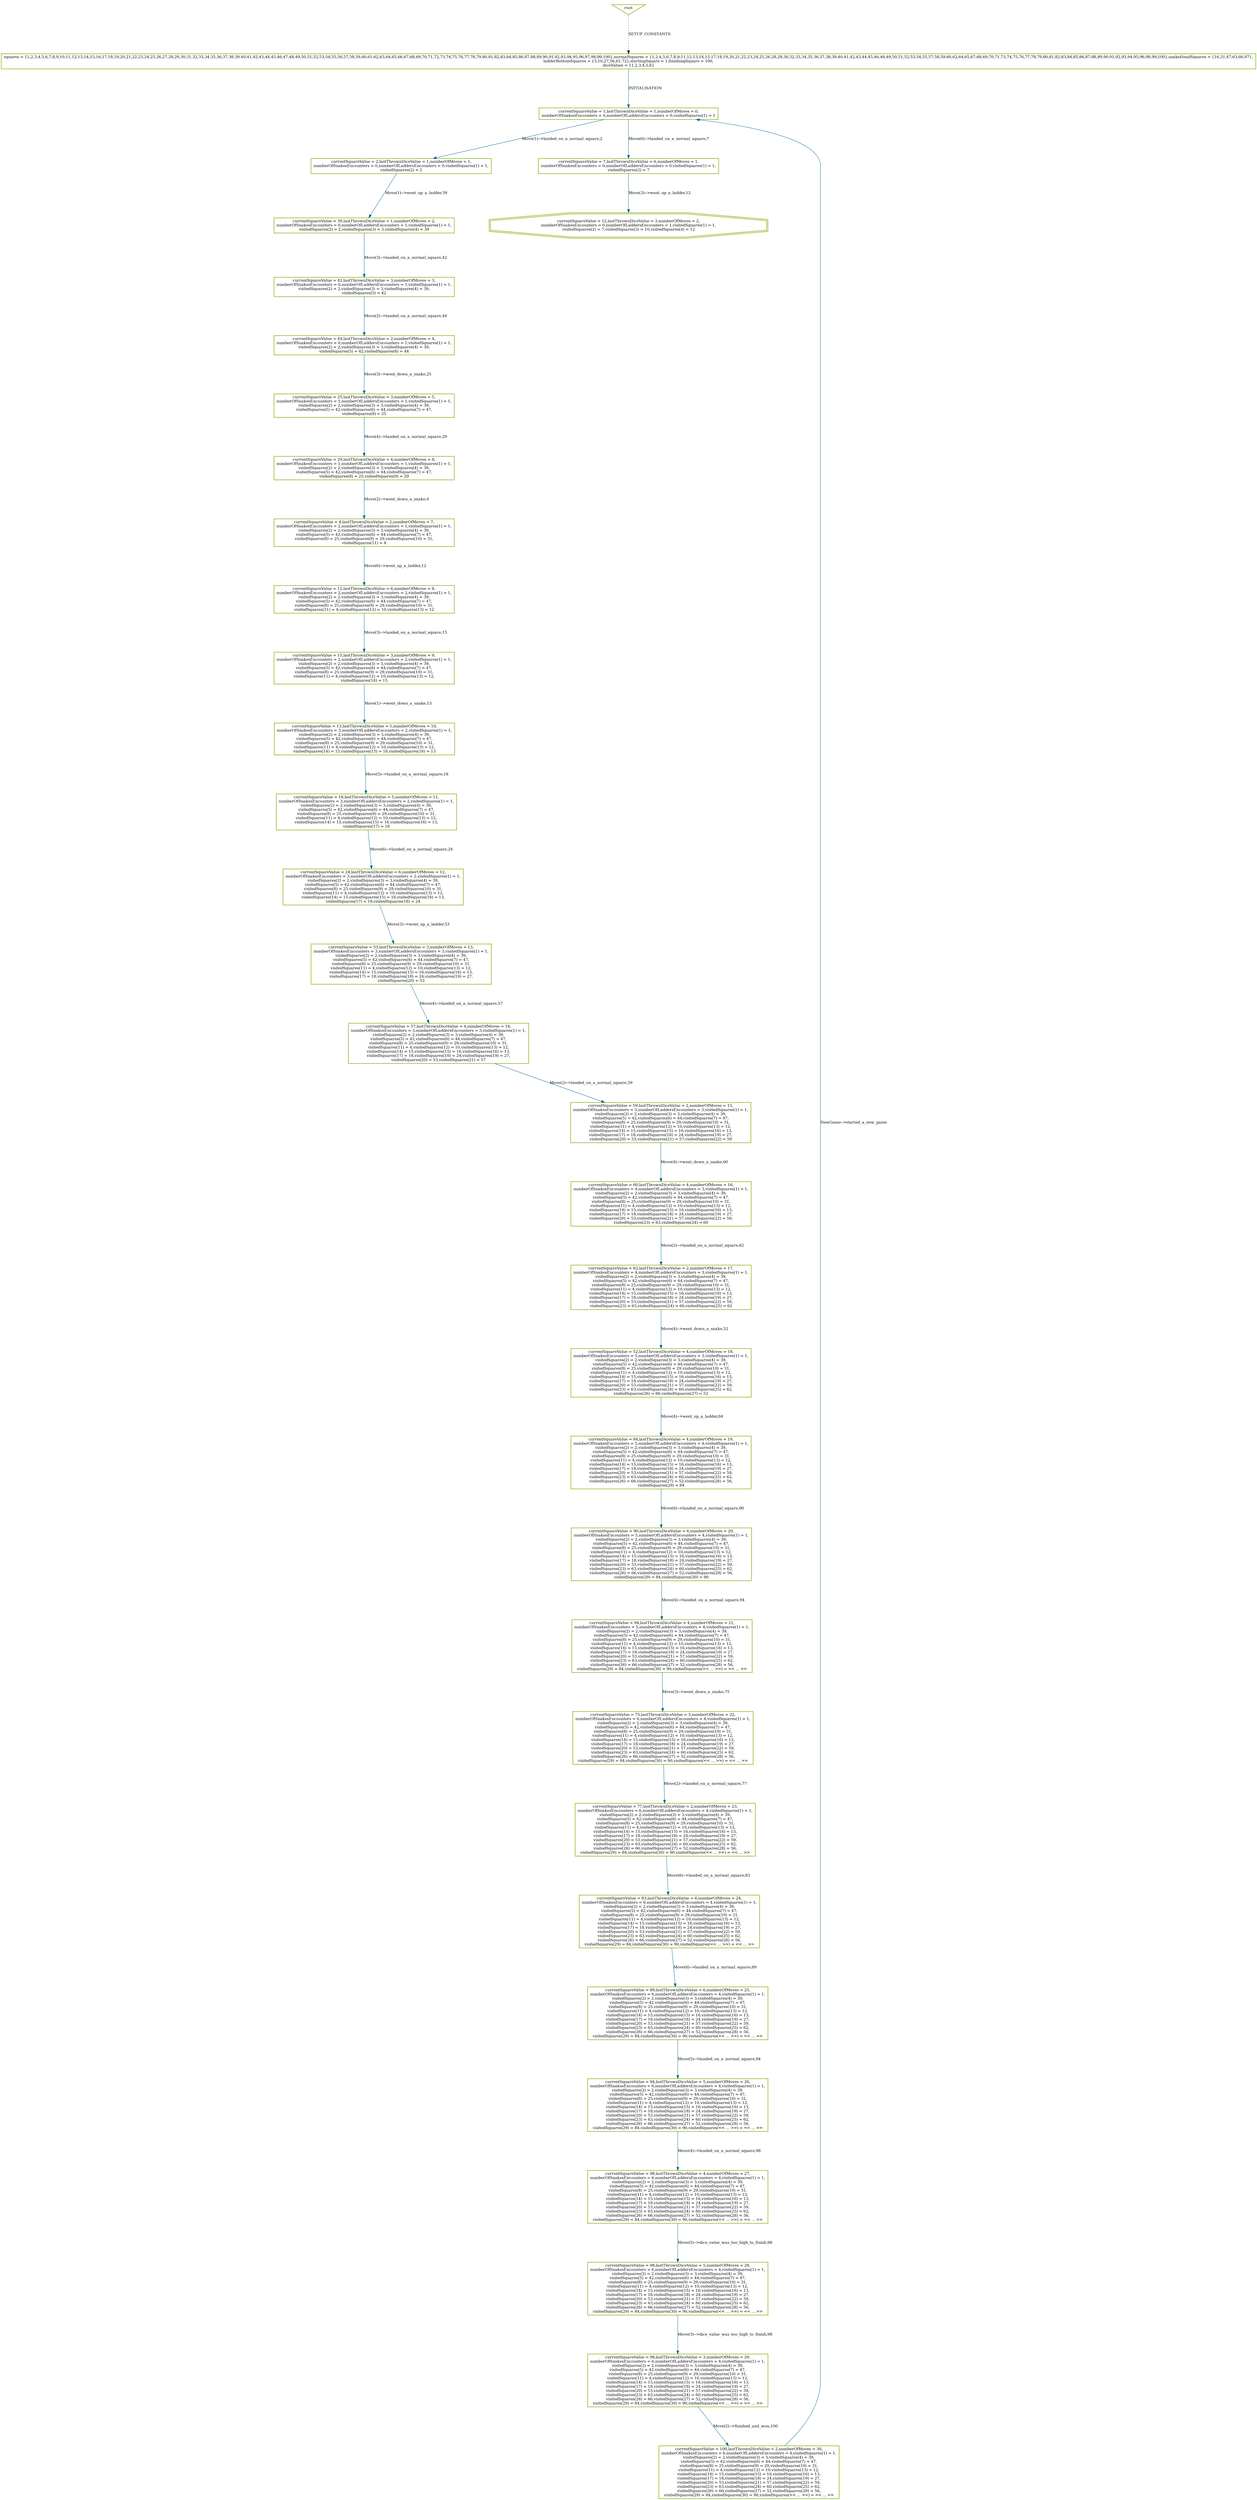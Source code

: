 digraph history {
graph [nodesep=1.5, ranksep=1.5];
root [shape=invtriangle, color="#99BF38", fontsize=12, penwidth=2, label="root"];

0 [shape=box, color="#99BF38", fontsize=12, penwidth=2, label="squares = \{1,2,3,4,5,6,7,8,9,10,11,12,13,14,15,16,17,18,19,20,21,22,23,24,25,26,27,28,29,30,31,32,33,34,35,36,37,38,39,40,41,42,43,44,45,46,47,48,49,50,51,52,53,54,55,56,57,58,59,60,61,62,63,64,65,66,67,68,69,70,71,72,73,74,75,76,77,78,79,80,81,82,83,84,85,86,87,88,89,90,91,92,93,94,95,96,97,98,99,100\},normalSquares = \{1,2,4,5,6,7,8,9,11,12,13,14,15,17,18,19,20,21,22,23,24,25,26,28,29,30,32,33,34,35,36,37,38,39,40,41,42,43,44,45,46,48,49,50,51,52,53,54,55,57,58,59,60,62,64,65,67,68,69,70,71,73,74,75,76,77,78,79,80,81,82,83,84,85,86,87,88,89,90,91,92,93,94,95,96,98,99,100\},snakeHeadSquares = \{16,31,47,63,66,97\},\nladderBottomSquares = \{3,10,27,56,61,72\},startingSquare = 1,finishingSquare = 100,\ndiceValues = \{1,2,3,4,5,6\}"];

1 [shape=box, color="#99BF38", fontsize=12, penwidth=2, label="currentSquareValue = 1,lastThrownDiceValue = 1,numberOfMoves = 0,\nnumberOfSnakesEncounters = 0,numberOfLaddersEncounters = 0,visitedSquares(1) = 1"];

1 [shape=box, color="#99BF38", fontsize=12, penwidth=2, label="currentSquareValue = 1,lastThrownDiceValue = 1,numberOfMoves = 0,\nnumberOfSnakesEncounters = 0,numberOfLaddersEncounters = 0,visitedSquares(1) = 1"];

1 [shape=box, color="#99BF38", fontsize=12, penwidth=2, label="currentSquareValue = 1,lastThrownDiceValue = 1,numberOfMoves = 0,\nnumberOfSnakesEncounters = 0,numberOfLaddersEncounters = 0,visitedSquares(1) = 1"];

2 [shape=box, color="#99BF38", fontsize=12, penwidth=2, label="currentSquareValue = 2,lastThrownDiceValue = 1,numberOfMoves = 1,\nnumberOfSnakesEncounters = 0,numberOfLaddersEncounters = 0,visitedSquares(1) = 1,\nvisitedSquares(2) = 2"];

2 [shape=box, color="#99BF38", fontsize=12, penwidth=2, label="currentSquareValue = 2,lastThrownDiceValue = 1,numberOfMoves = 1,\nnumberOfSnakesEncounters = 0,numberOfLaddersEncounters = 0,visitedSquares(1) = 1,\nvisitedSquares(2) = 2"];

2 [shape=box, color="#99BF38", fontsize=12, penwidth=2, label="currentSquareValue = 2,lastThrownDiceValue = 1,numberOfMoves = 1,\nnumberOfSnakesEncounters = 0,numberOfLaddersEncounters = 0,visitedSquares(1) = 1,\nvisitedSquares(2) = 2"];

8 [shape=box, color="#99BF38", fontsize=12, penwidth=2, label="currentSquareValue = 39,lastThrownDiceValue = 1,numberOfMoves = 2,\nnumberOfSnakesEncounters = 0,numberOfLaddersEncounters = 1,visitedSquares(1) = 1,\nvisitedSquares(2) = 2,visitedSquares(3) = 3,visitedSquares(4) = 39"];

8 [shape=box, color="#99BF38", fontsize=12, penwidth=2, label="currentSquareValue = 39,lastThrownDiceValue = 1,numberOfMoves = 2,\nnumberOfSnakesEncounters = 0,numberOfLaddersEncounters = 1,visitedSquares(1) = 1,\nvisitedSquares(2) = 2,visitedSquares(3) = 3,visitedSquares(4) = 39"];

8 [shape=box, color="#99BF38", fontsize=12, penwidth=2, label="currentSquareValue = 39,lastThrownDiceValue = 1,numberOfMoves = 2,\nnumberOfSnakesEncounters = 0,numberOfLaddersEncounters = 1,visitedSquares(1) = 1,\nvisitedSquares(2) = 2,visitedSquares(3) = 3,visitedSquares(4) = 39"];

16 [shape=box, color="#99BF38", fontsize=12, penwidth=2, label="currentSquareValue = 42,lastThrownDiceValue = 3,numberOfMoves = 3,\nnumberOfSnakesEncounters = 0,numberOfLaddersEncounters = 1,visitedSquares(1) = 1,\nvisitedSquares(2) = 2,visitedSquares(3) = 3,visitedSquares(4) = 39,\nvisitedSquares(5) = 42"];

21 [shape=box, color="#99BF38", fontsize=12, penwidth=2, label="currentSquareValue = 44,lastThrownDiceValue = 2,numberOfMoves = 4,\nnumberOfSnakesEncounters = 0,numberOfLaddersEncounters = 1,visitedSquares(1) = 1,\nvisitedSquares(2) = 2,visitedSquares(3) = 3,visitedSquares(4) = 39,\nvisitedSquares(5) = 42,visitedSquares(6) = 44"];

21 [shape=box, color="#99BF38", fontsize=12, penwidth=2, label="currentSquareValue = 44,lastThrownDiceValue = 2,numberOfMoves = 4,\nnumberOfSnakesEncounters = 0,numberOfLaddersEncounters = 1,visitedSquares(1) = 1,\nvisitedSquares(2) = 2,visitedSquares(3) = 3,visitedSquares(4) = 39,\nvisitedSquares(5) = 42,visitedSquares(6) = 44"];

21 [shape=box, color="#99BF38", fontsize=12, penwidth=2, label="currentSquareValue = 44,lastThrownDiceValue = 2,numberOfMoves = 4,\nnumberOfSnakesEncounters = 0,numberOfLaddersEncounters = 1,visitedSquares(1) = 1,\nvisitedSquares(2) = 2,visitedSquares(3) = 3,visitedSquares(4) = 39,\nvisitedSquares(5) = 42,visitedSquares(6) = 44"];

28 [shape=box, color="#99BF38", fontsize=12, penwidth=2, label="currentSquareValue = 25,lastThrownDiceValue = 3,numberOfMoves = 5,\nnumberOfSnakesEncounters = 1,numberOfLaddersEncounters = 1,visitedSquares(1) = 1,\nvisitedSquares(2) = 2,visitedSquares(3) = 3,visitedSquares(4) = 39,\nvisitedSquares(5) = 42,visitedSquares(6) = 44,visitedSquares(7) = 47,\nvisitedSquares(8) = 25"];

28 [shape=box, color="#99BF38", fontsize=12, penwidth=2, label="currentSquareValue = 25,lastThrownDiceValue = 3,numberOfMoves = 5,\nnumberOfSnakesEncounters = 1,numberOfLaddersEncounters = 1,visitedSquares(1) = 1,\nvisitedSquares(2) = 2,visitedSquares(3) = 3,visitedSquares(4) = 39,\nvisitedSquares(5) = 42,visitedSquares(6) = 44,visitedSquares(7) = 47,\nvisitedSquares(8) = 25"];

28 [shape=box, color="#99BF38", fontsize=12, penwidth=2, label="currentSquareValue = 25,lastThrownDiceValue = 3,numberOfMoves = 5,\nnumberOfSnakesEncounters = 1,numberOfLaddersEncounters = 1,visitedSquares(1) = 1,\nvisitedSquares(2) = 2,visitedSquares(3) = 3,visitedSquares(4) = 39,\nvisitedSquares(5) = 42,visitedSquares(6) = 44,visitedSquares(7) = 47,\nvisitedSquares(8) = 25"];

35 [shape=box, color="#99BF38", fontsize=12, penwidth=2, label="currentSquareValue = 29,lastThrownDiceValue = 4,numberOfMoves = 6,\nnumberOfSnakesEncounters = 1,numberOfLaddersEncounters = 1,visitedSquares(1) = 1,\nvisitedSquares(2) = 2,visitedSquares(3) = 3,visitedSquares(4) = 39,\nvisitedSquares(5) = 42,visitedSquares(6) = 44,visitedSquares(7) = 47,\nvisitedSquares(8) = 25,visitedSquares(9) = 29"];

35 [shape=box, color="#99BF38", fontsize=12, penwidth=2, label="currentSquareValue = 29,lastThrownDiceValue = 4,numberOfMoves = 6,\nnumberOfSnakesEncounters = 1,numberOfLaddersEncounters = 1,visitedSquares(1) = 1,\nvisitedSquares(2) = 2,visitedSquares(3) = 3,visitedSquares(4) = 39,\nvisitedSquares(5) = 42,visitedSquares(6) = 44,visitedSquares(7) = 47,\nvisitedSquares(8) = 25,visitedSquares(9) = 29"];

35 [shape=box, color="#99BF38", fontsize=12, penwidth=2, label="currentSquareValue = 29,lastThrownDiceValue = 4,numberOfMoves = 6,\nnumberOfSnakesEncounters = 1,numberOfLaddersEncounters = 1,visitedSquares(1) = 1,\nvisitedSquares(2) = 2,visitedSquares(3) = 3,visitedSquares(4) = 39,\nvisitedSquares(5) = 42,visitedSquares(6) = 44,visitedSquares(7) = 47,\nvisitedSquares(8) = 25,visitedSquares(9) = 29"];

39 [shape=box, color="#99BF38", fontsize=12, penwidth=2, label="currentSquareValue = 4,lastThrownDiceValue = 2,numberOfMoves = 7,\nnumberOfSnakesEncounters = 2,numberOfLaddersEncounters = 1,visitedSquares(1) = 1,\nvisitedSquares(2) = 2,visitedSquares(3) = 3,visitedSquares(4) = 39,\nvisitedSquares(5) = 42,visitedSquares(6) = 44,visitedSquares(7) = 47,\nvisitedSquares(8) = 25,visitedSquares(9) = 29,visitedSquares(10) = 31,\nvisitedSquares(11) = 4"];

39 [shape=box, color="#99BF38", fontsize=12, penwidth=2, label="currentSquareValue = 4,lastThrownDiceValue = 2,numberOfMoves = 7,\nnumberOfSnakesEncounters = 2,numberOfLaddersEncounters = 1,visitedSquares(1) = 1,\nvisitedSquares(2) = 2,visitedSquares(3) = 3,visitedSquares(4) = 39,\nvisitedSquares(5) = 42,visitedSquares(6) = 44,visitedSquares(7) = 47,\nvisitedSquares(8) = 25,visitedSquares(9) = 29,visitedSquares(10) = 31,\nvisitedSquares(11) = 4"];

49 [shape=box, color="#99BF38", fontsize=12, penwidth=2, label="currentSquareValue = 12,lastThrownDiceValue = 6,numberOfMoves = 8,\nnumberOfSnakesEncounters = 2,numberOfLaddersEncounters = 2,visitedSquares(1) = 1,\nvisitedSquares(2) = 2,visitedSquares(3) = 3,visitedSquares(4) = 39,\nvisitedSquares(5) = 42,visitedSquares(6) = 44,visitedSquares(7) = 47,\nvisitedSquares(8) = 25,visitedSquares(9) = 29,visitedSquares(10) = 31,\nvisitedSquares(11) = 4,visitedSquares(12) = 10,visitedSquares(13) = 12"];

49 [shape=box, color="#99BF38", fontsize=12, penwidth=2, label="currentSquareValue = 12,lastThrownDiceValue = 6,numberOfMoves = 8,\nnumberOfSnakesEncounters = 2,numberOfLaddersEncounters = 2,visitedSquares(1) = 1,\nvisitedSquares(2) = 2,visitedSquares(3) = 3,visitedSquares(4) = 39,\nvisitedSquares(5) = 42,visitedSquares(6) = 44,visitedSquares(7) = 47,\nvisitedSquares(8) = 25,visitedSquares(9) = 29,visitedSquares(10) = 31,\nvisitedSquares(11) = 4,visitedSquares(12) = 10,visitedSquares(13) = 12"];

49 [shape=box, color="#99BF38", fontsize=12, penwidth=2, label="currentSquareValue = 12,lastThrownDiceValue = 6,numberOfMoves = 8,\nnumberOfSnakesEncounters = 2,numberOfLaddersEncounters = 2,visitedSquares(1) = 1,\nvisitedSquares(2) = 2,visitedSquares(3) = 3,visitedSquares(4) = 39,\nvisitedSquares(5) = 42,visitedSquares(6) = 44,visitedSquares(7) = 47,\nvisitedSquares(8) = 25,visitedSquares(9) = 29,visitedSquares(10) = 31,\nvisitedSquares(11) = 4,visitedSquares(12) = 10,visitedSquares(13) = 12"];

52 [shape=box, color="#99BF38", fontsize=12, penwidth=2, label="currentSquareValue = 15,lastThrownDiceValue = 3,numberOfMoves = 9,\nnumberOfSnakesEncounters = 2,numberOfLaddersEncounters = 2,visitedSquares(1) = 1,\nvisitedSquares(2) = 2,visitedSquares(3) = 3,visitedSquares(4) = 39,\nvisitedSquares(5) = 42,visitedSquares(6) = 44,visitedSquares(7) = 47,\nvisitedSquares(8) = 25,visitedSquares(9) = 29,visitedSquares(10) = 31,\nvisitedSquares(11) = 4,visitedSquares(12) = 10,visitedSquares(13) = 12,\nvisitedSquares(14) = 15"];

52 [shape=box, color="#99BF38", fontsize=12, penwidth=2, label="currentSquareValue = 15,lastThrownDiceValue = 3,numberOfMoves = 9,\nnumberOfSnakesEncounters = 2,numberOfLaddersEncounters = 2,visitedSquares(1) = 1,\nvisitedSquares(2) = 2,visitedSquares(3) = 3,visitedSquares(4) = 39,\nvisitedSquares(5) = 42,visitedSquares(6) = 44,visitedSquares(7) = 47,\nvisitedSquares(8) = 25,visitedSquares(9) = 29,visitedSquares(10) = 31,\nvisitedSquares(11) = 4,visitedSquares(12) = 10,visitedSquares(13) = 12,\nvisitedSquares(14) = 15"];

52 [shape=box, color="#99BF38", fontsize=12, penwidth=2, label="currentSquareValue = 15,lastThrownDiceValue = 3,numberOfMoves = 9,\nnumberOfSnakesEncounters = 2,numberOfLaddersEncounters = 2,visitedSquares(1) = 1,\nvisitedSquares(2) = 2,visitedSquares(3) = 3,visitedSquares(4) = 39,\nvisitedSquares(5) = 42,visitedSquares(6) = 44,visitedSquares(7) = 47,\nvisitedSquares(8) = 25,visitedSquares(9) = 29,visitedSquares(10) = 31,\nvisitedSquares(11) = 4,visitedSquares(12) = 10,visitedSquares(13) = 12,\nvisitedSquares(14) = 15"];

56 [shape=box, color="#99BF38", fontsize=12, penwidth=2, label="currentSquareValue = 13,lastThrownDiceValue = 1,numberOfMoves = 10,\nnumberOfSnakesEncounters = 3,numberOfLaddersEncounters = 2,visitedSquares(1) = 1,\nvisitedSquares(2) = 2,visitedSquares(3) = 3,visitedSquares(4) = 39,\nvisitedSquares(5) = 42,visitedSquares(6) = 44,visitedSquares(7) = 47,\nvisitedSquares(8) = 25,visitedSquares(9) = 29,visitedSquares(10) = 31,\nvisitedSquares(11) = 4,visitedSquares(12) = 10,visitedSquares(13) = 12,\nvisitedSquares(14) = 15,visitedSquares(15) = 16,visitedSquares(16) = 13"];

56 [shape=box, color="#99BF38", fontsize=12, penwidth=2, label="currentSquareValue = 13,lastThrownDiceValue = 1,numberOfMoves = 10,\nnumberOfSnakesEncounters = 3,numberOfLaddersEncounters = 2,visitedSquares(1) = 1,\nvisitedSquares(2) = 2,visitedSquares(3) = 3,visitedSquares(4) = 39,\nvisitedSquares(5) = 42,visitedSquares(6) = 44,visitedSquares(7) = 47,\nvisitedSquares(8) = 25,visitedSquares(9) = 29,visitedSquares(10) = 31,\nvisitedSquares(11) = 4,visitedSquares(12) = 10,visitedSquares(13) = 12,\nvisitedSquares(14) = 15,visitedSquares(15) = 16,visitedSquares(16) = 13"];

56 [shape=box, color="#99BF38", fontsize=12, penwidth=2, label="currentSquareValue = 13,lastThrownDiceValue = 1,numberOfMoves = 10,\nnumberOfSnakesEncounters = 3,numberOfLaddersEncounters = 2,visitedSquares(1) = 1,\nvisitedSquares(2) = 2,visitedSquares(3) = 3,visitedSquares(4) = 39,\nvisitedSquares(5) = 42,visitedSquares(6) = 44,visitedSquares(7) = 47,\nvisitedSquares(8) = 25,visitedSquares(9) = 29,visitedSquares(10) = 31,\nvisitedSquares(11) = 4,visitedSquares(12) = 10,visitedSquares(13) = 12,\nvisitedSquares(14) = 15,visitedSquares(15) = 16,visitedSquares(16) = 13"];

66 [shape=box, color="#99BF38", fontsize=12, penwidth=2, label="currentSquareValue = 18,lastThrownDiceValue = 5,numberOfMoves = 11,\nnumberOfSnakesEncounters = 3,numberOfLaddersEncounters = 2,visitedSquares(1) = 1,\nvisitedSquares(2) = 2,visitedSquares(3) = 3,visitedSquares(4) = 39,\nvisitedSquares(5) = 42,visitedSquares(6) = 44,visitedSquares(7) = 47,\nvisitedSquares(8) = 25,visitedSquares(9) = 29,visitedSquares(10) = 31,\nvisitedSquares(11) = 4,visitedSquares(12) = 10,visitedSquares(13) = 12,\nvisitedSquares(14) = 15,visitedSquares(15) = 16,visitedSquares(16) = 13,\nvisitedSquares(17) = 18"];

73 [shape=box, color="#99BF38", fontsize=12, penwidth=2, label="currentSquareValue = 24,lastThrownDiceValue = 6,numberOfMoves = 12,\nnumberOfSnakesEncounters = 3,numberOfLaddersEncounters = 2,visitedSquares(1) = 1,\nvisitedSquares(2) = 2,visitedSquares(3) = 3,visitedSquares(4) = 39,\nvisitedSquares(5) = 42,visitedSquares(6) = 44,visitedSquares(7) = 47,\nvisitedSquares(8) = 25,visitedSquares(9) = 29,visitedSquares(10) = 31,\nvisitedSquares(11) = 4,visitedSquares(12) = 10,visitedSquares(13) = 12,\nvisitedSquares(14) = 15,visitedSquares(15) = 16,visitedSquares(16) = 13,\nvisitedSquares(17) = 18,visitedSquares(18) = 24"];

76 [shape=box, color="#99BF38", fontsize=12, penwidth=2, label="currentSquareValue = 53,lastThrownDiceValue = 3,numberOfMoves = 13,\nnumberOfSnakesEncounters = 3,numberOfLaddersEncounters = 3,visitedSquares(1) = 1,\nvisitedSquares(2) = 2,visitedSquares(3) = 3,visitedSquares(4) = 39,\nvisitedSquares(5) = 42,visitedSquares(6) = 44,visitedSquares(7) = 47,\nvisitedSquares(8) = 25,visitedSquares(9) = 29,visitedSquares(10) = 31,\nvisitedSquares(11) = 4,visitedSquares(12) = 10,visitedSquares(13) = 12,\nvisitedSquares(14) = 15,visitedSquares(15) = 16,visitedSquares(16) = 13,\nvisitedSquares(17) = 18,visitedSquares(18) = 24,visitedSquares(19) = 27,\nvisitedSquares(20) = 53"];

76 [shape=box, color="#99BF38", fontsize=12, penwidth=2, label="currentSquareValue = 53,lastThrownDiceValue = 3,numberOfMoves = 13,\nnumberOfSnakesEncounters = 3,numberOfLaddersEncounters = 3,visitedSquares(1) = 1,\nvisitedSquares(2) = 2,visitedSquares(3) = 3,visitedSquares(4) = 39,\nvisitedSquares(5) = 42,visitedSquares(6) = 44,visitedSquares(7) = 47,\nvisitedSquares(8) = 25,visitedSquares(9) = 29,visitedSquares(10) = 31,\nvisitedSquares(11) = 4,visitedSquares(12) = 10,visitedSquares(13) = 12,\nvisitedSquares(14) = 15,visitedSquares(15) = 16,visitedSquares(16) = 13,\nvisitedSquares(17) = 18,visitedSquares(18) = 24,visitedSquares(19) = 27,\nvisitedSquares(20) = 53"];

76 [shape=box, color="#99BF38", fontsize=12, penwidth=2, label="currentSquareValue = 53,lastThrownDiceValue = 3,numberOfMoves = 13,\nnumberOfSnakesEncounters = 3,numberOfLaddersEncounters = 3,visitedSquares(1) = 1,\nvisitedSquares(2) = 2,visitedSquares(3) = 3,visitedSquares(4) = 39,\nvisitedSquares(5) = 42,visitedSquares(6) = 44,visitedSquares(7) = 47,\nvisitedSquares(8) = 25,visitedSquares(9) = 29,visitedSquares(10) = 31,\nvisitedSquares(11) = 4,visitedSquares(12) = 10,visitedSquares(13) = 12,\nvisitedSquares(14) = 15,visitedSquares(15) = 16,visitedSquares(16) = 13,\nvisitedSquares(17) = 18,visitedSquares(18) = 24,visitedSquares(19) = 27,\nvisitedSquares(20) = 53"];

83 [shape=box, color="#99BF38", fontsize=12, penwidth=2, label="currentSquareValue = 57,lastThrownDiceValue = 4,numberOfMoves = 14,\nnumberOfSnakesEncounters = 3,numberOfLaddersEncounters = 3,visitedSquares(1) = 1,\nvisitedSquares(2) = 2,visitedSquares(3) = 3,visitedSquares(4) = 39,\nvisitedSquares(5) = 42,visitedSquares(6) = 44,visitedSquares(7) = 47,\nvisitedSquares(8) = 25,visitedSquares(9) = 29,visitedSquares(10) = 31,\nvisitedSquares(11) = 4,visitedSquares(12) = 10,visitedSquares(13) = 12,\nvisitedSquares(14) = 15,visitedSquares(15) = 16,visitedSquares(16) = 13,\nvisitedSquares(17) = 18,visitedSquares(18) = 24,visitedSquares(19) = 27,\nvisitedSquares(20) = 53,visitedSquares(21) = 57"];

83 [shape=box, color="#99BF38", fontsize=12, penwidth=2, label="currentSquareValue = 57,lastThrownDiceValue = 4,numberOfMoves = 14,\nnumberOfSnakesEncounters = 3,numberOfLaddersEncounters = 3,visitedSquares(1) = 1,\nvisitedSquares(2) = 2,visitedSquares(3) = 3,visitedSquares(4) = 39,\nvisitedSquares(5) = 42,visitedSquares(6) = 44,visitedSquares(7) = 47,\nvisitedSquares(8) = 25,visitedSquares(9) = 29,visitedSquares(10) = 31,\nvisitedSquares(11) = 4,visitedSquares(12) = 10,visitedSquares(13) = 12,\nvisitedSquares(14) = 15,visitedSquares(15) = 16,visitedSquares(16) = 13,\nvisitedSquares(17) = 18,visitedSquares(18) = 24,visitedSquares(19) = 27,\nvisitedSquares(20) = 53,visitedSquares(21) = 57"];

83 [shape=box, color="#99BF38", fontsize=12, penwidth=2, label="currentSquareValue = 57,lastThrownDiceValue = 4,numberOfMoves = 14,\nnumberOfSnakesEncounters = 3,numberOfLaddersEncounters = 3,visitedSquares(1) = 1,\nvisitedSquares(2) = 2,visitedSquares(3) = 3,visitedSquares(4) = 39,\nvisitedSquares(5) = 42,visitedSquares(6) = 44,visitedSquares(7) = 47,\nvisitedSquares(8) = 25,visitedSquares(9) = 29,visitedSquares(10) = 31,\nvisitedSquares(11) = 4,visitedSquares(12) = 10,visitedSquares(13) = 12,\nvisitedSquares(14) = 15,visitedSquares(15) = 16,visitedSquares(16) = 13,\nvisitedSquares(17) = 18,visitedSquares(18) = 24,visitedSquares(19) = 27,\nvisitedSquares(20) = 53,visitedSquares(21) = 57"];

87 [shape=box, color="#99BF38", fontsize=12, penwidth=2, label="currentSquareValue = 59,lastThrownDiceValue = 2,numberOfMoves = 15,\nnumberOfSnakesEncounters = 3,numberOfLaddersEncounters = 3,visitedSquares(1) = 1,\nvisitedSquares(2) = 2,visitedSquares(3) = 3,visitedSquares(4) = 39,\nvisitedSquares(5) = 42,visitedSquares(6) = 44,visitedSquares(7) = 47,\nvisitedSquares(8) = 25,visitedSquares(9) = 29,visitedSquares(10) = 31,\nvisitedSquares(11) = 4,visitedSquares(12) = 10,visitedSquares(13) = 12,\nvisitedSquares(14) = 15,visitedSquares(15) = 16,visitedSquares(16) = 13,\nvisitedSquares(17) = 18,visitedSquares(18) = 24,visitedSquares(19) = 27,\nvisitedSquares(20) = 53,visitedSquares(21) = 57,visitedSquares(22) = 59"];

95 [shape=box, color="#99BF38", fontsize=12, penwidth=2, label="currentSquareValue = 60,lastThrownDiceValue = 4,numberOfMoves = 16,\nnumberOfSnakesEncounters = 4,numberOfLaddersEncounters = 3,visitedSquares(1) = 1,\nvisitedSquares(2) = 2,visitedSquares(3) = 3,visitedSquares(4) = 39,\nvisitedSquares(5) = 42,visitedSquares(6) = 44,visitedSquares(7) = 47,\nvisitedSquares(8) = 25,visitedSquares(9) = 29,visitedSquares(10) = 31,\nvisitedSquares(11) = 4,visitedSquares(12) = 10,visitedSquares(13) = 12,\nvisitedSquares(14) = 15,visitedSquares(15) = 16,visitedSquares(16) = 13,\nvisitedSquares(17) = 18,visitedSquares(18) = 24,visitedSquares(19) = 27,\nvisitedSquares(20) = 53,visitedSquares(21) = 57,visitedSquares(22) = 59,\nvisitedSquares(23) = 63,visitedSquares(24) = 60"];

95 [shape=box, color="#99BF38", fontsize=12, penwidth=2, label="currentSquareValue = 60,lastThrownDiceValue = 4,numberOfMoves = 16,\nnumberOfSnakesEncounters = 4,numberOfLaddersEncounters = 3,visitedSquares(1) = 1,\nvisitedSquares(2) = 2,visitedSquares(3) = 3,visitedSquares(4) = 39,\nvisitedSquares(5) = 42,visitedSquares(6) = 44,visitedSquares(7) = 47,\nvisitedSquares(8) = 25,visitedSquares(9) = 29,visitedSquares(10) = 31,\nvisitedSquares(11) = 4,visitedSquares(12) = 10,visitedSquares(13) = 12,\nvisitedSquares(14) = 15,visitedSquares(15) = 16,visitedSquares(16) = 13,\nvisitedSquares(17) = 18,visitedSquares(18) = 24,visitedSquares(19) = 27,\nvisitedSquares(20) = 53,visitedSquares(21) = 57,visitedSquares(22) = 59,\nvisitedSquares(23) = 63,visitedSquares(24) = 60"];

95 [shape=box, color="#99BF38", fontsize=12, penwidth=2, label="currentSquareValue = 60,lastThrownDiceValue = 4,numberOfMoves = 16,\nnumberOfSnakesEncounters = 4,numberOfLaddersEncounters = 3,visitedSquares(1) = 1,\nvisitedSquares(2) = 2,visitedSquares(3) = 3,visitedSquares(4) = 39,\nvisitedSquares(5) = 42,visitedSquares(6) = 44,visitedSquares(7) = 47,\nvisitedSquares(8) = 25,visitedSquares(9) = 29,visitedSquares(10) = 31,\nvisitedSquares(11) = 4,visitedSquares(12) = 10,visitedSquares(13) = 12,\nvisitedSquares(14) = 15,visitedSquares(15) = 16,visitedSquares(16) = 13,\nvisitedSquares(17) = 18,visitedSquares(18) = 24,visitedSquares(19) = 27,\nvisitedSquares(20) = 53,visitedSquares(21) = 57,visitedSquares(22) = 59,\nvisitedSquares(23) = 63,visitedSquares(24) = 60"];

99 [shape=box, color="#99BF38", fontsize=12, penwidth=2, label="currentSquareValue = 62,lastThrownDiceValue = 2,numberOfMoves = 17,\nnumberOfSnakesEncounters = 4,numberOfLaddersEncounters = 3,visitedSquares(1) = 1,\nvisitedSquares(2) = 2,visitedSquares(3) = 3,visitedSquares(4) = 39,\nvisitedSquares(5) = 42,visitedSquares(6) = 44,visitedSquares(7) = 47,\nvisitedSquares(8) = 25,visitedSquares(9) = 29,visitedSquares(10) = 31,\nvisitedSquares(11) = 4,visitedSquares(12) = 10,visitedSquares(13) = 12,\nvisitedSquares(14) = 15,visitedSquares(15) = 16,visitedSquares(16) = 13,\nvisitedSquares(17) = 18,visitedSquares(18) = 24,visitedSquares(19) = 27,\nvisitedSquares(20) = 53,visitedSquares(21) = 57,visitedSquares(22) = 59,\nvisitedSquares(23) = 63,visitedSquares(24) = 60,visitedSquares(25) = 62"];

107 [shape=box, color="#99BF38", fontsize=12, penwidth=2, label="currentSquareValue = 52,lastThrownDiceValue = 4,numberOfMoves = 18,\nnumberOfSnakesEncounters = 5,numberOfLaddersEncounters = 3,visitedSquares(1) = 1,\nvisitedSquares(2) = 2,visitedSquares(3) = 3,visitedSquares(4) = 39,\nvisitedSquares(5) = 42,visitedSquares(6) = 44,visitedSquares(7) = 47,\nvisitedSquares(8) = 25,visitedSquares(9) = 29,visitedSquares(10) = 31,\nvisitedSquares(11) = 4,visitedSquares(12) = 10,visitedSquares(13) = 12,\nvisitedSquares(14) = 15,visitedSquares(15) = 16,visitedSquares(16) = 13,\nvisitedSquares(17) = 18,visitedSquares(18) = 24,visitedSquares(19) = 27,\nvisitedSquares(20) = 53,visitedSquares(21) = 57,visitedSquares(22) = 59,\nvisitedSquares(23) = 63,visitedSquares(24) = 60,visitedSquares(25) = 62,\nvisitedSquares(26) = 66,visitedSquares(27) = 52"];

107 [shape=box, color="#99BF38", fontsize=12, penwidth=2, label="currentSquareValue = 52,lastThrownDiceValue = 4,numberOfMoves = 18,\nnumberOfSnakesEncounters = 5,numberOfLaddersEncounters = 3,visitedSquares(1) = 1,\nvisitedSquares(2) = 2,visitedSquares(3) = 3,visitedSquares(4) = 39,\nvisitedSquares(5) = 42,visitedSquares(6) = 44,visitedSquares(7) = 47,\nvisitedSquares(8) = 25,visitedSquares(9) = 29,visitedSquares(10) = 31,\nvisitedSquares(11) = 4,visitedSquares(12) = 10,visitedSquares(13) = 12,\nvisitedSquares(14) = 15,visitedSquares(15) = 16,visitedSquares(16) = 13,\nvisitedSquares(17) = 18,visitedSquares(18) = 24,visitedSquares(19) = 27,\nvisitedSquares(20) = 53,visitedSquares(21) = 57,visitedSquares(22) = 59,\nvisitedSquares(23) = 63,visitedSquares(24) = 60,visitedSquares(25) = 62,\nvisitedSquares(26) = 66,visitedSquares(27) = 52"];

107 [shape=box, color="#99BF38", fontsize=12, penwidth=2, label="currentSquareValue = 52,lastThrownDiceValue = 4,numberOfMoves = 18,\nnumberOfSnakesEncounters = 5,numberOfLaddersEncounters = 3,visitedSquares(1) = 1,\nvisitedSquares(2) = 2,visitedSquares(3) = 3,visitedSquares(4) = 39,\nvisitedSquares(5) = 42,visitedSquares(6) = 44,visitedSquares(7) = 47,\nvisitedSquares(8) = 25,visitedSquares(9) = 29,visitedSquares(10) = 31,\nvisitedSquares(11) = 4,visitedSquares(12) = 10,visitedSquares(13) = 12,\nvisitedSquares(14) = 15,visitedSquares(15) = 16,visitedSquares(16) = 13,\nvisitedSquares(17) = 18,visitedSquares(18) = 24,visitedSquares(19) = 27,\nvisitedSquares(20) = 53,visitedSquares(21) = 57,visitedSquares(22) = 59,\nvisitedSquares(23) = 63,visitedSquares(24) = 60,visitedSquares(25) = 62,\nvisitedSquares(26) = 66,visitedSquares(27) = 52"];

113 [shape=box, color="#99BF38", fontsize=12, penwidth=2, label="currentSquareValue = 84,lastThrownDiceValue = 4,numberOfMoves = 19,\nnumberOfSnakesEncounters = 5,numberOfLaddersEncounters = 4,visitedSquares(1) = 1,\nvisitedSquares(2) = 2,visitedSquares(3) = 3,visitedSquares(4) = 39,\nvisitedSquares(5) = 42,visitedSquares(6) = 44,visitedSquares(7) = 47,\nvisitedSquares(8) = 25,visitedSquares(9) = 29,visitedSquares(10) = 31,\nvisitedSquares(11) = 4,visitedSquares(12) = 10,visitedSquares(13) = 12,\nvisitedSquares(14) = 15,visitedSquares(15) = 16,visitedSquares(16) = 13,\nvisitedSquares(17) = 18,visitedSquares(18) = 24,visitedSquares(19) = 27,\nvisitedSquares(20) = 53,visitedSquares(21) = 57,visitedSquares(22) = 59,\nvisitedSquares(23) = 63,visitedSquares(24) = 60,visitedSquares(25) = 62,\nvisitedSquares(26) = 66,visitedSquares(27) = 52,visitedSquares(28) = 56,\nvisitedSquares(29) = 84"];

113 [shape=box, color="#99BF38", fontsize=12, penwidth=2, label="currentSquareValue = 84,lastThrownDiceValue = 4,numberOfMoves = 19,\nnumberOfSnakesEncounters = 5,numberOfLaddersEncounters = 4,visitedSquares(1) = 1,\nvisitedSquares(2) = 2,visitedSquares(3) = 3,visitedSquares(4) = 39,\nvisitedSquares(5) = 42,visitedSquares(6) = 44,visitedSquares(7) = 47,\nvisitedSquares(8) = 25,visitedSquares(9) = 29,visitedSquares(10) = 31,\nvisitedSquares(11) = 4,visitedSquares(12) = 10,visitedSquares(13) = 12,\nvisitedSquares(14) = 15,visitedSquares(15) = 16,visitedSquares(16) = 13,\nvisitedSquares(17) = 18,visitedSquares(18) = 24,visitedSquares(19) = 27,\nvisitedSquares(20) = 53,visitedSquares(21) = 57,visitedSquares(22) = 59,\nvisitedSquares(23) = 63,visitedSquares(24) = 60,visitedSquares(25) = 62,\nvisitedSquares(26) = 66,visitedSquares(27) = 52,visitedSquares(28) = 56,\nvisitedSquares(29) = 84"];

113 [shape=box, color="#99BF38", fontsize=12, penwidth=2, label="currentSquareValue = 84,lastThrownDiceValue = 4,numberOfMoves = 19,\nnumberOfSnakesEncounters = 5,numberOfLaddersEncounters = 4,visitedSquares(1) = 1,\nvisitedSquares(2) = 2,visitedSquares(3) = 3,visitedSquares(4) = 39,\nvisitedSquares(5) = 42,visitedSquares(6) = 44,visitedSquares(7) = 47,\nvisitedSquares(8) = 25,visitedSquares(9) = 29,visitedSquares(10) = 31,\nvisitedSquares(11) = 4,visitedSquares(12) = 10,visitedSquares(13) = 12,\nvisitedSquares(14) = 15,visitedSquares(15) = 16,visitedSquares(16) = 13,\nvisitedSquares(17) = 18,visitedSquares(18) = 24,visitedSquares(19) = 27,\nvisitedSquares(20) = 53,visitedSquares(21) = 57,visitedSquares(22) = 59,\nvisitedSquares(23) = 63,visitedSquares(24) = 60,visitedSquares(25) = 62,\nvisitedSquares(26) = 66,visitedSquares(27) = 52,visitedSquares(28) = 56,\nvisitedSquares(29) = 84"];

121 [shape=box, color="#99BF38", fontsize=12, penwidth=2, label="currentSquareValue = 90,lastThrownDiceValue = 6,numberOfMoves = 20,\nnumberOfSnakesEncounters = 5,numberOfLaddersEncounters = 4,visitedSquares(1) = 1,\nvisitedSquares(2) = 2,visitedSquares(3) = 3,visitedSquares(4) = 39,\nvisitedSquares(5) = 42,visitedSquares(6) = 44,visitedSquares(7) = 47,\nvisitedSquares(8) = 25,visitedSquares(9) = 29,visitedSquares(10) = 31,\nvisitedSquares(11) = 4,visitedSquares(12) = 10,visitedSquares(13) = 12,\nvisitedSquares(14) = 15,visitedSquares(15) = 16,visitedSquares(16) = 13,\nvisitedSquares(17) = 18,visitedSquares(18) = 24,visitedSquares(19) = 27,\nvisitedSquares(20) = 53,visitedSquares(21) = 57,visitedSquares(22) = 59,\nvisitedSquares(23) = 63,visitedSquares(24) = 60,visitedSquares(25) = 62,\nvisitedSquares(26) = 66,visitedSquares(27) = 52,visitedSquares(28) = 56,\nvisitedSquares(29) = 84,visitedSquares(30) = 90"];

125 [shape=box, color="#99BF38", fontsize=12, penwidth=2, label="currentSquareValue = 94,lastThrownDiceValue = 4,numberOfMoves = 21,\nnumberOfSnakesEncounters = 5,numberOfLaddersEncounters = 4,visitedSquares(1) = 1,\nvisitedSquares(2) = 2,visitedSquares(3) = 3,visitedSquares(4) = 39,\nvisitedSquares(5) = 42,visitedSquares(6) = 44,visitedSquares(7) = 47,\nvisitedSquares(8) = 25,visitedSquares(9) = 29,visitedSquares(10) = 31,\nvisitedSquares(11) = 4,visitedSquares(12) = 10,visitedSquares(13) = 12,\nvisitedSquares(14) = 15,visitedSquares(15) = 16,visitedSquares(16) = 13,\nvisitedSquares(17) = 18,visitedSquares(18) = 24,visitedSquares(19) = 27,\nvisitedSquares(20) = 53,visitedSquares(21) = 57,visitedSquares(22) = 59,\nvisitedSquares(23) = 63,visitedSquares(24) = 60,visitedSquares(25) = 62,\nvisitedSquares(26) = 66,visitedSquares(27) = 52,visitedSquares(28) = 56,\nvisitedSquares(29) = 84,visitedSquares(30) = 90,visitedSquares(\<\< ... \>\>) = \<\< ... \>\>"];

125 [shape=box, color="#99BF38", fontsize=12, penwidth=2, label="currentSquareValue = 94,lastThrownDiceValue = 4,numberOfMoves = 21,\nnumberOfSnakesEncounters = 5,numberOfLaddersEncounters = 4,visitedSquares(1) = 1,\nvisitedSquares(2) = 2,visitedSquares(3) = 3,visitedSquares(4) = 39,\nvisitedSquares(5) = 42,visitedSquares(6) = 44,visitedSquares(7) = 47,\nvisitedSquares(8) = 25,visitedSquares(9) = 29,visitedSquares(10) = 31,\nvisitedSquares(11) = 4,visitedSquares(12) = 10,visitedSquares(13) = 12,\nvisitedSquares(14) = 15,visitedSquares(15) = 16,visitedSquares(16) = 13,\nvisitedSquares(17) = 18,visitedSquares(18) = 24,visitedSquares(19) = 27,\nvisitedSquares(20) = 53,visitedSquares(21) = 57,visitedSquares(22) = 59,\nvisitedSquares(23) = 63,visitedSquares(24) = 60,visitedSquares(25) = 62,\nvisitedSquares(26) = 66,visitedSquares(27) = 52,visitedSquares(28) = 56,\nvisitedSquares(29) = 84,visitedSquares(30) = 90,visitedSquares(\<\< ... \>\>) = \<\< ... \>\>"];

125 [shape=box, color="#99BF38", fontsize=12, penwidth=2, label="currentSquareValue = 94,lastThrownDiceValue = 4,numberOfMoves = 21,\nnumberOfSnakesEncounters = 5,numberOfLaddersEncounters = 4,visitedSquares(1) = 1,\nvisitedSquares(2) = 2,visitedSquares(3) = 3,visitedSquares(4) = 39,\nvisitedSquares(5) = 42,visitedSquares(6) = 44,visitedSquares(7) = 47,\nvisitedSquares(8) = 25,visitedSquares(9) = 29,visitedSquares(10) = 31,\nvisitedSquares(11) = 4,visitedSquares(12) = 10,visitedSquares(13) = 12,\nvisitedSquares(14) = 15,visitedSquares(15) = 16,visitedSquares(16) = 13,\nvisitedSquares(17) = 18,visitedSquares(18) = 24,visitedSquares(19) = 27,\nvisitedSquares(20) = 53,visitedSquares(21) = 57,visitedSquares(22) = 59,\nvisitedSquares(23) = 63,visitedSquares(24) = 60,visitedSquares(25) = 62,\nvisitedSquares(26) = 66,visitedSquares(27) = 52,visitedSquares(28) = 56,\nvisitedSquares(29) = 84,visitedSquares(30) = 90,visitedSquares(\<\< ... \>\>) = \<\< ... \>\>"];

130 [shape=box, color="#99BF38", fontsize=12, penwidth=2, label="currentSquareValue = 75,lastThrownDiceValue = 3,numberOfMoves = 22,\nnumberOfSnakesEncounters = 6,numberOfLaddersEncounters = 4,visitedSquares(1) = 1,\nvisitedSquares(2) = 2,visitedSquares(3) = 3,visitedSquares(4) = 39,\nvisitedSquares(5) = 42,visitedSquares(6) = 44,visitedSquares(7) = 47,\nvisitedSquares(8) = 25,visitedSquares(9) = 29,visitedSquares(10) = 31,\nvisitedSquares(11) = 4,visitedSquares(12) = 10,visitedSquares(13) = 12,\nvisitedSquares(14) = 15,visitedSquares(15) = 16,visitedSquares(16) = 13,\nvisitedSquares(17) = 18,visitedSquares(18) = 24,visitedSquares(19) = 27,\nvisitedSquares(20) = 53,visitedSquares(21) = 57,visitedSquares(22) = 59,\nvisitedSquares(23) = 63,visitedSquares(24) = 60,visitedSquares(25) = 62,\nvisitedSquares(26) = 66,visitedSquares(27) = 52,visitedSquares(28) = 56,\nvisitedSquares(29) = 84,visitedSquares(30) = 90,visitedSquares(\<\< ... \>\>) = \<\< ... \>\>"];

130 [shape=box, color="#99BF38", fontsize=12, penwidth=2, label="currentSquareValue = 75,lastThrownDiceValue = 3,numberOfMoves = 22,\nnumberOfSnakesEncounters = 6,numberOfLaddersEncounters = 4,visitedSquares(1) = 1,\nvisitedSquares(2) = 2,visitedSquares(3) = 3,visitedSquares(4) = 39,\nvisitedSquares(5) = 42,visitedSquares(6) = 44,visitedSquares(7) = 47,\nvisitedSquares(8) = 25,visitedSquares(9) = 29,visitedSquares(10) = 31,\nvisitedSquares(11) = 4,visitedSquares(12) = 10,visitedSquares(13) = 12,\nvisitedSquares(14) = 15,visitedSquares(15) = 16,visitedSquares(16) = 13,\nvisitedSquares(17) = 18,visitedSquares(18) = 24,visitedSquares(19) = 27,\nvisitedSquares(20) = 53,visitedSquares(21) = 57,visitedSquares(22) = 59,\nvisitedSquares(23) = 63,visitedSquares(24) = 60,visitedSquares(25) = 62,\nvisitedSquares(26) = 66,visitedSquares(27) = 52,visitedSquares(28) = 56,\nvisitedSquares(29) = 84,visitedSquares(30) = 90,visitedSquares(\<\< ... \>\>) = \<\< ... \>\>"];

130 [shape=box, color="#99BF38", fontsize=12, penwidth=2, label="currentSquareValue = 75,lastThrownDiceValue = 3,numberOfMoves = 22,\nnumberOfSnakesEncounters = 6,numberOfLaddersEncounters = 4,visitedSquares(1) = 1,\nvisitedSquares(2) = 2,visitedSquares(3) = 3,visitedSquares(4) = 39,\nvisitedSquares(5) = 42,visitedSquares(6) = 44,visitedSquares(7) = 47,\nvisitedSquares(8) = 25,visitedSquares(9) = 29,visitedSquares(10) = 31,\nvisitedSquares(11) = 4,visitedSquares(12) = 10,visitedSquares(13) = 12,\nvisitedSquares(14) = 15,visitedSquares(15) = 16,visitedSquares(16) = 13,\nvisitedSquares(17) = 18,visitedSquares(18) = 24,visitedSquares(19) = 27,\nvisitedSquares(20) = 53,visitedSquares(21) = 57,visitedSquares(22) = 59,\nvisitedSquares(23) = 63,visitedSquares(24) = 60,visitedSquares(25) = 62,\nvisitedSquares(26) = 66,visitedSquares(27) = 52,visitedSquares(28) = 56,\nvisitedSquares(29) = 84,visitedSquares(30) = 90,visitedSquares(\<\< ... \>\>) = \<\< ... \>\>"];

135 [shape=box, color="#99BF38", fontsize=12, penwidth=2, label="currentSquareValue = 77,lastThrownDiceValue = 2,numberOfMoves = 23,\nnumberOfSnakesEncounters = 6,numberOfLaddersEncounters = 4,visitedSquares(1) = 1,\nvisitedSquares(2) = 2,visitedSquares(3) = 3,visitedSquares(4) = 39,\nvisitedSquares(5) = 42,visitedSquares(6) = 44,visitedSquares(7) = 47,\nvisitedSquares(8) = 25,visitedSquares(9) = 29,visitedSquares(10) = 31,\nvisitedSquares(11) = 4,visitedSquares(12) = 10,visitedSquares(13) = 12,\nvisitedSquares(14) = 15,visitedSquares(15) = 16,visitedSquares(16) = 13,\nvisitedSquares(17) = 18,visitedSquares(18) = 24,visitedSquares(19) = 27,\nvisitedSquares(20) = 53,visitedSquares(21) = 57,visitedSquares(22) = 59,\nvisitedSquares(23) = 63,visitedSquares(24) = 60,visitedSquares(25) = 62,\nvisitedSquares(26) = 66,visitedSquares(27) = 52,visitedSquares(28) = 56,\nvisitedSquares(29) = 84,visitedSquares(30) = 90,visitedSquares(\<\< ... \>\>) = \<\< ... \>\>"];

145 [shape=box, color="#99BF38", fontsize=12, penwidth=2, label="currentSquareValue = 83,lastThrownDiceValue = 6,numberOfMoves = 24,\nnumberOfSnakesEncounters = 6,numberOfLaddersEncounters = 4,visitedSquares(1) = 1,\nvisitedSquares(2) = 2,visitedSquares(3) = 3,visitedSquares(4) = 39,\nvisitedSquares(5) = 42,visitedSquares(6) = 44,visitedSquares(7) = 47,\nvisitedSquares(8) = 25,visitedSquares(9) = 29,visitedSquares(10) = 31,\nvisitedSquares(11) = 4,visitedSquares(12) = 10,visitedSquares(13) = 12,\nvisitedSquares(14) = 15,visitedSquares(15) = 16,visitedSquares(16) = 13,\nvisitedSquares(17) = 18,visitedSquares(18) = 24,visitedSquares(19) = 27,\nvisitedSquares(20) = 53,visitedSquares(21) = 57,visitedSquares(22) = 59,\nvisitedSquares(23) = 63,visitedSquares(24) = 60,visitedSquares(25) = 62,\nvisitedSquares(26) = 66,visitedSquares(27) = 52,visitedSquares(28) = 56,\nvisitedSquares(29) = 84,visitedSquares(30) = 90,visitedSquares(\<\< ... \>\>) = \<\< ... \>\>"];

151 [shape=box, color="#99BF38", fontsize=12, penwidth=2, label="currentSquareValue = 89,lastThrownDiceValue = 6,numberOfMoves = 25,\nnumberOfSnakesEncounters = 6,numberOfLaddersEncounters = 4,visitedSquares(1) = 1,\nvisitedSquares(2) = 2,visitedSquares(3) = 3,visitedSquares(4) = 39,\nvisitedSquares(5) = 42,visitedSquares(6) = 44,visitedSquares(7) = 47,\nvisitedSquares(8) = 25,visitedSquares(9) = 29,visitedSquares(10) = 31,\nvisitedSquares(11) = 4,visitedSquares(12) = 10,visitedSquares(13) = 12,\nvisitedSquares(14) = 15,visitedSquares(15) = 16,visitedSquares(16) = 13,\nvisitedSquares(17) = 18,visitedSquares(18) = 24,visitedSquares(19) = 27,\nvisitedSquares(20) = 53,visitedSquares(21) = 57,visitedSquares(22) = 59,\nvisitedSquares(23) = 63,visitedSquares(24) = 60,visitedSquares(25) = 62,\nvisitedSquares(26) = 66,visitedSquares(27) = 52,visitedSquares(28) = 56,\nvisitedSquares(29) = 84,visitedSquares(30) = 90,visitedSquares(\<\< ... \>\>) = \<\< ... \>\>"];

156 [shape=box, color="#99BF38", fontsize=12, penwidth=2, label="currentSquareValue = 94,lastThrownDiceValue = 5,numberOfMoves = 26,\nnumberOfSnakesEncounters = 6,numberOfLaddersEncounters = 4,visitedSquares(1) = 1,\nvisitedSquares(2) = 2,visitedSquares(3) = 3,visitedSquares(4) = 39,\nvisitedSquares(5) = 42,visitedSquares(6) = 44,visitedSquares(7) = 47,\nvisitedSquares(8) = 25,visitedSquares(9) = 29,visitedSquares(10) = 31,\nvisitedSquares(11) = 4,visitedSquares(12) = 10,visitedSquares(13) = 12,\nvisitedSquares(14) = 15,visitedSquares(15) = 16,visitedSquares(16) = 13,\nvisitedSquares(17) = 18,visitedSquares(18) = 24,visitedSquares(19) = 27,\nvisitedSquares(20) = 53,visitedSquares(21) = 57,visitedSquares(22) = 59,\nvisitedSquares(23) = 63,visitedSquares(24) = 60,visitedSquares(25) = 62,\nvisitedSquares(26) = 66,visitedSquares(27) = 52,visitedSquares(28) = 56,\nvisitedSquares(29) = 84,visitedSquares(30) = 90,visitedSquares(\<\< ... \>\>) = \<\< ... \>\>"];

161 [shape=box, color="#99BF38", fontsize=12, penwidth=2, label="currentSquareValue = 98,lastThrownDiceValue = 4,numberOfMoves = 27,\nnumberOfSnakesEncounters = 6,numberOfLaddersEncounters = 4,visitedSquares(1) = 1,\nvisitedSquares(2) = 2,visitedSquares(3) = 3,visitedSquares(4) = 39,\nvisitedSquares(5) = 42,visitedSquares(6) = 44,visitedSquares(7) = 47,\nvisitedSquares(8) = 25,visitedSquares(9) = 29,visitedSquares(10) = 31,\nvisitedSquares(11) = 4,visitedSquares(12) = 10,visitedSquares(13) = 12,\nvisitedSquares(14) = 15,visitedSquares(15) = 16,visitedSquares(16) = 13,\nvisitedSquares(17) = 18,visitedSquares(18) = 24,visitedSquares(19) = 27,\nvisitedSquares(20) = 53,visitedSquares(21) = 57,visitedSquares(22) = 59,\nvisitedSquares(23) = 63,visitedSquares(24) = 60,visitedSquares(25) = 62,\nvisitedSquares(26) = 66,visitedSquares(27) = 52,visitedSquares(28) = 56,\nvisitedSquares(29) = 84,visitedSquares(30) = 90,visitedSquares(\<\< ... \>\>) = \<\< ... \>\>"];

161 [shape=box, color="#99BF38", fontsize=12, penwidth=2, label="currentSquareValue = 98,lastThrownDiceValue = 4,numberOfMoves = 27,\nnumberOfSnakesEncounters = 6,numberOfLaddersEncounters = 4,visitedSquares(1) = 1,\nvisitedSquares(2) = 2,visitedSquares(3) = 3,visitedSquares(4) = 39,\nvisitedSquares(5) = 42,visitedSquares(6) = 44,visitedSquares(7) = 47,\nvisitedSquares(8) = 25,visitedSquares(9) = 29,visitedSquares(10) = 31,\nvisitedSquares(11) = 4,visitedSquares(12) = 10,visitedSquares(13) = 12,\nvisitedSquares(14) = 15,visitedSquares(15) = 16,visitedSquares(16) = 13,\nvisitedSquares(17) = 18,visitedSquares(18) = 24,visitedSquares(19) = 27,\nvisitedSquares(20) = 53,visitedSquares(21) = 57,visitedSquares(22) = 59,\nvisitedSquares(23) = 63,visitedSquares(24) = 60,visitedSquares(25) = 62,\nvisitedSquares(26) = 66,visitedSquares(27) = 52,visitedSquares(28) = 56,\nvisitedSquares(29) = 84,visitedSquares(30) = 90,visitedSquares(\<\< ... \>\>) = \<\< ... \>\>"];

161 [shape=box, color="#99BF38", fontsize=12, penwidth=2, label="currentSquareValue = 98,lastThrownDiceValue = 4,numberOfMoves = 27,\nnumberOfSnakesEncounters = 6,numberOfLaddersEncounters = 4,visitedSquares(1) = 1,\nvisitedSquares(2) = 2,visitedSquares(3) = 3,visitedSquares(4) = 39,\nvisitedSquares(5) = 42,visitedSquares(6) = 44,visitedSquares(7) = 47,\nvisitedSquares(8) = 25,visitedSquares(9) = 29,visitedSquares(10) = 31,\nvisitedSquares(11) = 4,visitedSquares(12) = 10,visitedSquares(13) = 12,\nvisitedSquares(14) = 15,visitedSquares(15) = 16,visitedSquares(16) = 13,\nvisitedSquares(17) = 18,visitedSquares(18) = 24,visitedSquares(19) = 27,\nvisitedSquares(20) = 53,visitedSquares(21) = 57,visitedSquares(22) = 59,\nvisitedSquares(23) = 63,visitedSquares(24) = 60,visitedSquares(25) = 62,\nvisitedSquares(26) = 66,visitedSquares(27) = 52,visitedSquares(28) = 56,\nvisitedSquares(29) = 84,visitedSquares(30) = 90,visitedSquares(\<\< ... \>\>) = \<\< ... \>\>"];

168 [shape=box, color="#99BF38", fontsize=12, penwidth=2, label="currentSquareValue = 98,lastThrownDiceValue = 5,numberOfMoves = 28,\nnumberOfSnakesEncounters = 6,numberOfLaddersEncounters = 4,visitedSquares(1) = 1,\nvisitedSquares(2) = 2,visitedSquares(3) = 3,visitedSquares(4) = 39,\nvisitedSquares(5) = 42,visitedSquares(6) = 44,visitedSquares(7) = 47,\nvisitedSquares(8) = 25,visitedSquares(9) = 29,visitedSquares(10) = 31,\nvisitedSquares(11) = 4,visitedSquares(12) = 10,visitedSquares(13) = 12,\nvisitedSquares(14) = 15,visitedSquares(15) = 16,visitedSquares(16) = 13,\nvisitedSquares(17) = 18,visitedSquares(18) = 24,visitedSquares(19) = 27,\nvisitedSquares(20) = 53,visitedSquares(21) = 57,visitedSquares(22) = 59,\nvisitedSquares(23) = 63,visitedSquares(24) = 60,visitedSquares(25) = 62,\nvisitedSquares(26) = 66,visitedSquares(27) = 52,visitedSquares(28) = 56,\nvisitedSquares(29) = 84,visitedSquares(30) = 90,visitedSquares(\<\< ... \>\>) = \<\< ... \>\>"];

168 [shape=box, color="#99BF38", fontsize=12, penwidth=2, label="currentSquareValue = 98,lastThrownDiceValue = 5,numberOfMoves = 28,\nnumberOfSnakesEncounters = 6,numberOfLaddersEncounters = 4,visitedSquares(1) = 1,\nvisitedSquares(2) = 2,visitedSquares(3) = 3,visitedSquares(4) = 39,\nvisitedSquares(5) = 42,visitedSquares(6) = 44,visitedSquares(7) = 47,\nvisitedSquares(8) = 25,visitedSquares(9) = 29,visitedSquares(10) = 31,\nvisitedSquares(11) = 4,visitedSquares(12) = 10,visitedSquares(13) = 12,\nvisitedSquares(14) = 15,visitedSquares(15) = 16,visitedSquares(16) = 13,\nvisitedSquares(17) = 18,visitedSquares(18) = 24,visitedSquares(19) = 27,\nvisitedSquares(20) = 53,visitedSquares(21) = 57,visitedSquares(22) = 59,\nvisitedSquares(23) = 63,visitedSquares(24) = 60,visitedSquares(25) = 62,\nvisitedSquares(26) = 66,visitedSquares(27) = 52,visitedSquares(28) = 56,\nvisitedSquares(29) = 84,visitedSquares(30) = 90,visitedSquares(\<\< ... \>\>) = \<\< ... \>\>"];

168 [shape=box, color="#99BF38", fontsize=12, penwidth=2, label="currentSquareValue = 98,lastThrownDiceValue = 5,numberOfMoves = 28,\nnumberOfSnakesEncounters = 6,numberOfLaddersEncounters = 4,visitedSquares(1) = 1,\nvisitedSquares(2) = 2,visitedSquares(3) = 3,visitedSquares(4) = 39,\nvisitedSquares(5) = 42,visitedSquares(6) = 44,visitedSquares(7) = 47,\nvisitedSquares(8) = 25,visitedSquares(9) = 29,visitedSquares(10) = 31,\nvisitedSquares(11) = 4,visitedSquares(12) = 10,visitedSquares(13) = 12,\nvisitedSquares(14) = 15,visitedSquares(15) = 16,visitedSquares(16) = 13,\nvisitedSquares(17) = 18,visitedSquares(18) = 24,visitedSquares(19) = 27,\nvisitedSquares(20) = 53,visitedSquares(21) = 57,visitedSquares(22) = 59,\nvisitedSquares(23) = 63,visitedSquares(24) = 60,visitedSquares(25) = 62,\nvisitedSquares(26) = 66,visitedSquares(27) = 52,visitedSquares(28) = 56,\nvisitedSquares(29) = 84,visitedSquares(30) = 90,visitedSquares(\<\< ... \>\>) = \<\< ... \>\>"];

172 [shape=box, color="#99BF38", fontsize=12, penwidth=2, label="currentSquareValue = 98,lastThrownDiceValue = 3,numberOfMoves = 29,\nnumberOfSnakesEncounters = 6,numberOfLaddersEncounters = 4,visitedSquares(1) = 1,\nvisitedSquares(2) = 2,visitedSquares(3) = 3,visitedSquares(4) = 39,\nvisitedSquares(5) = 42,visitedSquares(6) = 44,visitedSquares(7) = 47,\nvisitedSquares(8) = 25,visitedSquares(9) = 29,visitedSquares(10) = 31,\nvisitedSquares(11) = 4,visitedSquares(12) = 10,visitedSquares(13) = 12,\nvisitedSquares(14) = 15,visitedSquares(15) = 16,visitedSquares(16) = 13,\nvisitedSquares(17) = 18,visitedSquares(18) = 24,visitedSquares(19) = 27,\nvisitedSquares(20) = 53,visitedSquares(21) = 57,visitedSquares(22) = 59,\nvisitedSquares(23) = 63,visitedSquares(24) = 60,visitedSquares(25) = 62,\nvisitedSquares(26) = 66,visitedSquares(27) = 52,visitedSquares(28) = 56,\nvisitedSquares(29) = 84,visitedSquares(30) = 90,visitedSquares(\<\< ... \>\>) = \<\< ... \>\>"];

172 [shape=box, color="#99BF38", fontsize=12, penwidth=2, label="currentSquareValue = 98,lastThrownDiceValue = 3,numberOfMoves = 29,\nnumberOfSnakesEncounters = 6,numberOfLaddersEncounters = 4,visitedSquares(1) = 1,\nvisitedSquares(2) = 2,visitedSquares(3) = 3,visitedSquares(4) = 39,\nvisitedSquares(5) = 42,visitedSquares(6) = 44,visitedSquares(7) = 47,\nvisitedSquares(8) = 25,visitedSquares(9) = 29,visitedSquares(10) = 31,\nvisitedSquares(11) = 4,visitedSquares(12) = 10,visitedSquares(13) = 12,\nvisitedSquares(14) = 15,visitedSquares(15) = 16,visitedSquares(16) = 13,\nvisitedSquares(17) = 18,visitedSquares(18) = 24,visitedSquares(19) = 27,\nvisitedSquares(20) = 53,visitedSquares(21) = 57,visitedSquares(22) = 59,\nvisitedSquares(23) = 63,visitedSquares(24) = 60,visitedSquares(25) = 62,\nvisitedSquares(26) = 66,visitedSquares(27) = 52,visitedSquares(28) = 56,\nvisitedSquares(29) = 84,visitedSquares(30) = 90,visitedSquares(\<\< ... \>\>) = \<\< ... \>\>"];

172 [shape=box, color="#99BF38", fontsize=12, penwidth=2, label="currentSquareValue = 98,lastThrownDiceValue = 3,numberOfMoves = 29,\nnumberOfSnakesEncounters = 6,numberOfLaddersEncounters = 4,visitedSquares(1) = 1,\nvisitedSquares(2) = 2,visitedSquares(3) = 3,visitedSquares(4) = 39,\nvisitedSquares(5) = 42,visitedSquares(6) = 44,visitedSquares(7) = 47,\nvisitedSquares(8) = 25,visitedSquares(9) = 29,visitedSquares(10) = 31,\nvisitedSquares(11) = 4,visitedSquares(12) = 10,visitedSquares(13) = 12,\nvisitedSquares(14) = 15,visitedSquares(15) = 16,visitedSquares(16) = 13,\nvisitedSquares(17) = 18,visitedSquares(18) = 24,visitedSquares(19) = 27,\nvisitedSquares(20) = 53,visitedSquares(21) = 57,visitedSquares(22) = 59,\nvisitedSquares(23) = 63,visitedSquares(24) = 60,visitedSquares(25) = 62,\nvisitedSquares(26) = 66,visitedSquares(27) = 52,visitedSquares(28) = 56,\nvisitedSquares(29) = 84,visitedSquares(30) = 90,visitedSquares(\<\< ... \>\>) = \<\< ... \>\>"];

177 [shape=box, color="#99BF38", fontsize=12, penwidth=2, label="currentSquareValue = 100,lastThrownDiceValue = 2,numberOfMoves = 30,\nnumberOfSnakesEncounters = 6,numberOfLaddersEncounters = 4,visitedSquares(1) = 1,\nvisitedSquares(2) = 2,visitedSquares(3) = 3,visitedSquares(4) = 39,\nvisitedSquares(5) = 42,visitedSquares(6) = 44,visitedSquares(7) = 47,\nvisitedSquares(8) = 25,visitedSquares(9) = 29,visitedSquares(10) = 31,\nvisitedSquares(11) = 4,visitedSquares(12) = 10,visitedSquares(13) = 12,\nvisitedSquares(14) = 15,visitedSquares(15) = 16,visitedSquares(16) = 13,\nvisitedSquares(17) = 18,visitedSquares(18) = 24,visitedSquares(19) = 27,\nvisitedSquares(20) = 53,visitedSquares(21) = 57,visitedSquares(22) = 59,\nvisitedSquares(23) = 63,visitedSquares(24) = 60,visitedSquares(25) = 62,\nvisitedSquares(26) = 66,visitedSquares(27) = 52,visitedSquares(28) = 56,\nvisitedSquares(29) = 84,visitedSquares(30) = 90,visitedSquares(\<\< ... \>\>) = \<\< ... \>\>"];

177 [shape=box, color="#99BF38", fontsize=12, penwidth=2, label="currentSquareValue = 100,lastThrownDiceValue = 2,numberOfMoves = 30,\nnumberOfSnakesEncounters = 6,numberOfLaddersEncounters = 4,visitedSquares(1) = 1,\nvisitedSquares(2) = 2,visitedSquares(3) = 3,visitedSquares(4) = 39,\nvisitedSquares(5) = 42,visitedSquares(6) = 44,visitedSquares(7) = 47,\nvisitedSquares(8) = 25,visitedSquares(9) = 29,visitedSquares(10) = 31,\nvisitedSquares(11) = 4,visitedSquares(12) = 10,visitedSquares(13) = 12,\nvisitedSquares(14) = 15,visitedSquares(15) = 16,visitedSquares(16) = 13,\nvisitedSquares(17) = 18,visitedSquares(18) = 24,visitedSquares(19) = 27,\nvisitedSquares(20) = 53,visitedSquares(21) = 57,visitedSquares(22) = 59,\nvisitedSquares(23) = 63,visitedSquares(24) = 60,visitedSquares(25) = 62,\nvisitedSquares(26) = 66,visitedSquares(27) = 52,visitedSquares(28) = 56,\nvisitedSquares(29) = 84,visitedSquares(30) = 90,visitedSquares(\<\< ... \>\>) = \<\< ... \>\>"];

177 [shape=box, color="#99BF38", fontsize=12, penwidth=2, label="currentSquareValue = 100,lastThrownDiceValue = 2,numberOfMoves = 30,\nnumberOfSnakesEncounters = 6,numberOfLaddersEncounters = 4,visitedSquares(1) = 1,\nvisitedSquares(2) = 2,visitedSquares(3) = 3,visitedSquares(4) = 39,\nvisitedSquares(5) = 42,visitedSquares(6) = 44,visitedSquares(7) = 47,\nvisitedSquares(8) = 25,visitedSquares(9) = 29,visitedSquares(10) = 31,\nvisitedSquares(11) = 4,visitedSquares(12) = 10,visitedSquares(13) = 12,\nvisitedSquares(14) = 15,visitedSquares(15) = 16,visitedSquares(16) = 13,\nvisitedSquares(17) = 18,visitedSquares(18) = 24,visitedSquares(19) = 27,\nvisitedSquares(20) = 53,visitedSquares(21) = 57,visitedSquares(22) = 59,\nvisitedSquares(23) = 63,visitedSquares(24) = 60,visitedSquares(25) = 62,\nvisitedSquares(26) = 66,visitedSquares(27) = 52,visitedSquares(28) = 56,\nvisitedSquares(29) = 84,visitedSquares(30) = 90,visitedSquares(\<\< ... \>\>) = \<\< ... \>\>"];

177 [shape=box, color="#99BF38", fontsize=12, penwidth=2, label="currentSquareValue = 100,lastThrownDiceValue = 2,numberOfMoves = 30,\nnumberOfSnakesEncounters = 6,numberOfLaddersEncounters = 4,visitedSquares(1) = 1,\nvisitedSquares(2) = 2,visitedSquares(3) = 3,visitedSquares(4) = 39,\nvisitedSquares(5) = 42,visitedSquares(6) = 44,visitedSquares(7) = 47,\nvisitedSquares(8) = 25,visitedSquares(9) = 29,visitedSquares(10) = 31,\nvisitedSquares(11) = 4,visitedSquares(12) = 10,visitedSquares(13) = 12,\nvisitedSquares(14) = 15,visitedSquares(15) = 16,visitedSquares(16) = 13,\nvisitedSquares(17) = 18,visitedSquares(18) = 24,visitedSquares(19) = 27,\nvisitedSquares(20) = 53,visitedSquares(21) = 57,visitedSquares(22) = 59,\nvisitedSquares(23) = 63,visitedSquares(24) = 60,visitedSquares(25) = 62,\nvisitedSquares(26) = 66,visitedSquares(27) = 52,visitedSquares(28) = 56,\nvisitedSquares(29) = 84,visitedSquares(30) = 90,visitedSquares(\<\< ... \>\>) = \<\< ... \>\>"];

1 [shape=box, color="#99BF38", fontsize=12, penwidth=2, label="currentSquareValue = 1,lastThrownDiceValue = 1,numberOfMoves = 0,\nnumberOfSnakesEncounters = 0,numberOfLaddersEncounters = 0,visitedSquares(1) = 1"];

1 [shape=box, color="#99BF38", fontsize=12, penwidth=2, label="currentSquareValue = 1,lastThrownDiceValue = 1,numberOfMoves = 0,\nnumberOfSnakesEncounters = 0,numberOfLaddersEncounters = 0,visitedSquares(1) = 1"];

1 [shape=box, color="#99BF38", fontsize=12, penwidth=2, label="currentSquareValue = 1,lastThrownDiceValue = 1,numberOfMoves = 0,\nnumberOfSnakesEncounters = 0,numberOfLaddersEncounters = 0,visitedSquares(1) = 1"];

7 [shape=box, color="#99BF38", fontsize=12, penwidth=2, label="currentSquareValue = 7,lastThrownDiceValue = 6,numberOfMoves = 1,\nnumberOfSnakesEncounters = 0,numberOfLaddersEncounters = 0,visitedSquares(1) = 1,\nvisitedSquares(2) = 7"];

7 [shape=box, color="#99BF38", fontsize=12, penwidth=2, label="currentSquareValue = 7,lastThrownDiceValue = 6,numberOfMoves = 1,\nnumberOfSnakesEncounters = 0,numberOfLaddersEncounters = 0,visitedSquares(1) = 1,\nvisitedSquares(2) = 7"];

7 [shape=box, color="#99BF38", fontsize=12, penwidth=2, label="currentSquareValue = 7,lastThrownDiceValue = 6,numberOfMoves = 1,\nnumberOfSnakesEncounters = 0,numberOfLaddersEncounters = 0,visitedSquares(1) = 1,\nvisitedSquares(2) = 7"];

184 [shape=doubleoctagon, color="#99BF38", fontsize=12, penwidth=2, label="currentSquareValue = 12,lastThrownDiceValue = 3,numberOfMoves = 2,\nnumberOfSnakesEncounters = 0,numberOfLaddersEncounters = 1,visitedSquares(1) = 1,\nvisitedSquares(2) = 7,visitedSquares(3) = 10,visitedSquares(4) = 12"];

184 [shape=doubleoctagon, color="#99BF38", fontsize=12, penwidth=2, label="currentSquareValue = 12,lastThrownDiceValue = 3,numberOfMoves = 2,\nnumberOfSnakesEncounters = 0,numberOfLaddersEncounters = 1,visitedSquares(1) = 1,\nvisitedSquares(2) = 7,visitedSquares(3) = 10,visitedSquares(4) = 12"];

184 [shape=doubleoctagon, color="#99BF38", fontsize=12, penwidth=2, label="currentSquareValue = 12,lastThrownDiceValue = 3,numberOfMoves = 2,\nnumberOfSnakesEncounters = 0,numberOfLaddersEncounters = 1,visitedSquares(1) = 1,\nvisitedSquares(2) = 7,visitedSquares(3) = 10,visitedSquares(4) = 12"];

root -> 0 [style = dotted, color = black, label="SETUP_CONSTANTS", fontsize=12];

0 -> 1 [color = "#006391", label="INITIALISATION", fontsize=12];



1 -> 2 [color = "#006391", label="Move(1)--\>landed_on_a_normal_square,2", fontsize=12];



2 -> 8 [color = "#006391", label="Move(1)--\>went_up_a_ladder,39", fontsize=12];



8 -> 16 [color = "#006391", label="Move(3)--\>landed_on_a_normal_square,42", fontsize=12];

16 -> 21 [color = "#006391", label="Move(2)--\>landed_on_a_normal_square,44", fontsize=12];



21 -> 28 [color = "#006391", label="Move(3)--\>went_down_a_snake,25", fontsize=12];



28 -> 35 [color = "#006391", label="Move(4)--\>landed_on_a_normal_square,29", fontsize=12];



35 -> 39 [color = "#006391", label="Move(2)--\>went_down_a_snake,4", fontsize=12];


39 -> 49 [color = "#006391", label="Move(6)--\>went_up_a_ladder,12", fontsize=12];



49 -> 52 [color = "#006391", label="Move(3)--\>landed_on_a_normal_square,15", fontsize=12];



52 -> 56 [color = "#006391", label="Move(1)--\>went_down_a_snake,13", fontsize=12];



56 -> 66 [color = "#006391", label="Move(5)--\>landed_on_a_normal_square,18", fontsize=12];

66 -> 73 [color = "#006391", label="Move(6)--\>landed_on_a_normal_square,24", fontsize=12];

73 -> 76 [color = "#006391", label="Move(3)--\>went_up_a_ladder,53", fontsize=12];



76 -> 83 [color = "#006391", label="Move(4)--\>landed_on_a_normal_square,57", fontsize=12];



83 -> 87 [color = "#006391", label="Move(2)--\>landed_on_a_normal_square,59", fontsize=12];

87 -> 95 [color = "#006391", label="Move(4)--\>went_down_a_snake,60", fontsize=12];



95 -> 99 [color = "#006391", label="Move(2)--\>landed_on_a_normal_square,62", fontsize=12];

99 -> 107 [color = "#006391", label="Move(4)--\>went_down_a_snake,52", fontsize=12];



107 -> 113 [color = "#006391", label="Move(4)--\>went_up_a_ladder,84", fontsize=12];



113 -> 121 [color = "#006391", label="Move(6)--\>landed_on_a_normal_square,90", fontsize=12];

121 -> 125 [color = "#006391", label="Move(4)--\>landed_on_a_normal_square,94", fontsize=12];



125 -> 130 [color = "#006391", label="Move(3)--\>went_down_a_snake,75", fontsize=12];



130 -> 135 [color = "#006391", label="Move(2)--\>landed_on_a_normal_square,77", fontsize=12];

135 -> 145 [color = "#006391", label="Move(6)--\>landed_on_a_normal_square,83", fontsize=12];

145 -> 151 [color = "#006391", label="Move(6)--\>landed_on_a_normal_square,89", fontsize=12];

151 -> 156 [color = "#006391", label="Move(5)--\>landed_on_a_normal_square,94", fontsize=12];

156 -> 161 [color = "#006391", label="Move(4)--\>landed_on_a_normal_square,98", fontsize=12];



161 -> 168 [color = "#006391", label="Move(5)--\>dice_value_was_too_high_to_finish,98", fontsize=12];



168 -> 172 [color = "#006391", label="Move(3)--\>dice_value_was_too_high_to_finish,98", fontsize=12];



172 -> 177 [color = "#006391", label="Move(2)--\>finished_and_won,100", fontsize=12];




177 -> 1 [color = "#006391", label="NewGame--\>started_a_new_game", fontsize=12];



1 -> 7 [color = "#006391", label="Move(6)--\>landed_on_a_normal_square,7", fontsize=12];



7 -> 184 [color = "#006391", label="Move(3)--\>went_up_a_ladder,12", fontsize=12];



}
